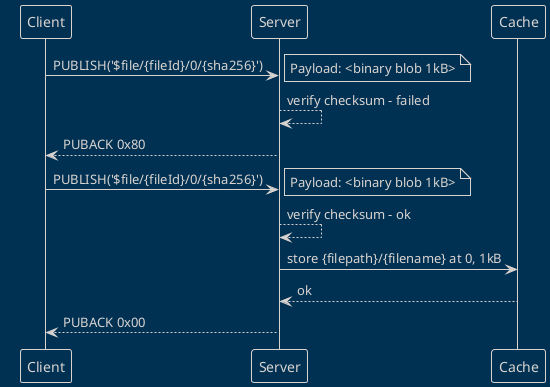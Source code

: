 @startuml
!theme blueprint
Client -> Server: PUBLISH('$file/{fileId}/0/{sha256}')
note right
Payload: <binary blob 1kB>
end note
Server --> Server: verify checksum - failed
Server --> Client: PUBACK 0x80
Client -> Server: PUBLISH('$file/{fileId}/0/{sha256}')
note right
Payload: <binary blob 1kB>
end note
Server --> Server: verify checksum - ok
Server -> Cache: store {filepath}/{filename} at 0, 1kB
Cache --> Server: ok
Server --> Client: PUBACK 0x00
@enduml
